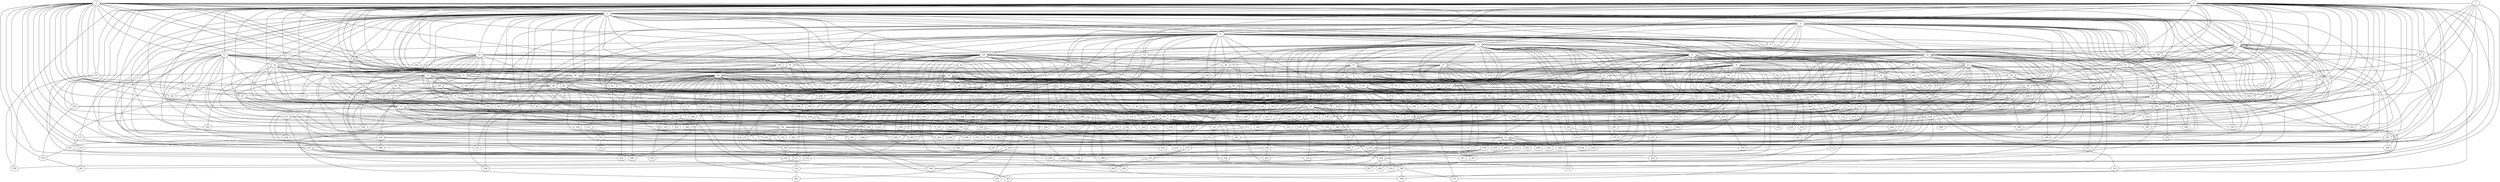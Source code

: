 strict graph "barabasi_albert_graph(400,3)" {
0;
1;
2;
3;
4;
5;
6;
7;
8;
9;
10;
11;
12;
13;
14;
15;
16;
17;
18;
19;
20;
21;
22;
23;
24;
25;
26;
27;
28;
29;
30;
31;
32;
33;
34;
35;
36;
37;
38;
39;
40;
41;
42;
43;
44;
45;
46;
47;
48;
49;
50;
51;
52;
53;
54;
55;
56;
57;
58;
59;
60;
61;
62;
63;
64;
65;
66;
67;
68;
69;
70;
71;
72;
73;
74;
75;
76;
77;
78;
79;
80;
81;
82;
83;
84;
85;
86;
87;
88;
89;
90;
91;
92;
93;
94;
95;
96;
97;
98;
99;
100;
101;
102;
103;
104;
105;
106;
107;
108;
109;
110;
111;
112;
113;
114;
115;
116;
117;
118;
119;
120;
121;
122;
123;
124;
125;
126;
127;
128;
129;
130;
131;
132;
133;
134;
135;
136;
137;
138;
139;
140;
141;
142;
143;
144;
145;
146;
147;
148;
149;
150;
151;
152;
153;
154;
155;
156;
157;
158;
159;
160;
161;
162;
163;
164;
165;
166;
167;
168;
169;
170;
171;
172;
173;
174;
175;
176;
177;
178;
179;
180;
181;
182;
183;
184;
185;
186;
187;
188;
189;
190;
191;
192;
193;
194;
195;
196;
197;
198;
199;
200;
201;
202;
203;
204;
205;
206;
207;
208;
209;
210;
211;
212;
213;
214;
215;
216;
217;
218;
219;
220;
221;
222;
223;
224;
225;
226;
227;
228;
229;
230;
231;
232;
233;
234;
235;
236;
237;
238;
239;
240;
241;
242;
243;
244;
245;
246;
247;
248;
249;
250;
251;
252;
253;
254;
255;
256;
257;
258;
259;
260;
261;
262;
263;
264;
265;
266;
267;
268;
269;
270;
271;
272;
273;
274;
275;
276;
277;
278;
279;
280;
281;
282;
283;
284;
285;
286;
287;
288;
289;
290;
291;
292;
293;
294;
295;
296;
297;
298;
299;
300;
301;
302;
303;
304;
305;
306;
307;
308;
309;
310;
311;
312;
313;
314;
315;
316;
317;
318;
319;
320;
321;
322;
323;
324;
325;
326;
327;
328;
329;
330;
331;
332;
333;
334;
335;
336;
337;
338;
339;
340;
341;
342;
343;
344;
345;
346;
347;
348;
349;
350;
351;
352;
353;
354;
355;
356;
357;
358;
359;
360;
361;
362;
363;
364;
365;
366;
367;
368;
369;
370;
371;
372;
373;
374;
375;
376;
377;
378;
379;
380;
381;
382;
383;
384;
385;
386;
387;
388;
389;
390;
391;
392;
393;
394;
395;
396;
397;
398;
399;
0 -- 256  [is_available=True, prob="0.842804016471"];
0 -- 385  [is_available=True, prob="1.0"];
0 -- 3  [is_available=True, prob="0.933487195202"];
0 -- 4  [is_available=True, prob="0.926247769234"];
0 -- 5  [is_available=True, prob="1.0"];
0 -- 6  [is_available=True, prob="0.0755420694743"];
0 -- 7  [is_available=True, prob="1.0"];
0 -- 9  [is_available=True, prob="0.0735685350723"];
0 -- 10  [is_available=True, prob="0.0654587250327"];
0 -- 11  [is_available=True, prob="0.704029442681"];
0 -- 12  [is_available=True, prob="1.0"];
0 -- 14  [is_available=True, prob="0.773892840362"];
0 -- 15  [is_available=True, prob="0.183597284969"];
0 -- 274  [is_available=True, prob="1.0"];
0 -- 277  [is_available=True, prob="0.737191883586"];
0 -- 151  [is_available=True, prob="0.801659305956"];
0 -- 132  [is_available=True, prob="0.239599659451"];
0 -- 157  [is_available=True, prob="1.0"];
0 -- 34  [is_available=True, prob="1.0"];
0 -- 163  [is_available=True, prob="1.0"];
0 -- 38  [is_available=True, prob="0.252502272531"];
0 -- 298  [is_available=True, prob="1.0"];
0 -- 171  [is_available=True, prob="0.782335955771"];
0 -- 172  [is_available=True, prob="0.320556246123"];
0 -- 48  [is_available=True, prob="1.0"];
0 -- 178  [is_available=True, prob="0.091385198661"];
0 -- 52  [is_available=True, prob="1.0"];
0 -- 182  [is_available=True, prob="1.0"];
0 -- 183  [is_available=True, prob="1.0"];
0 -- 184  [is_available=True, prob="0.549829576531"];
0 -- 61  [is_available=True, prob="0.957108200518"];
0 -- 62  [is_available=True, prob="0.164301114445"];
0 -- 67  [is_available=True, prob="0.964132691998"];
0 -- 325  [is_available=True, prob="0.0356628955766"];
0 -- 72  [is_available=True, prob="0.246485527901"];
0 -- 77  [is_available=True, prob="0.685200849302"];
0 -- 78  [is_available=True, prob="1.0"];
0 -- 205  [is_available=True, prob="0.284626335719"];
0 -- 84  [is_available=True, prob="0.151815201438"];
0 -- 213  [is_available=True, prob="0.768172759417"];
0 -- 267  [is_available=True, prob="1.0"];
0 -- 345  [is_available=True, prob="0.27600915033"];
0 -- 92  [is_available=True, prob="1.0"];
0 -- 93  [is_available=True, prob="1.0"];
0 -- 224  [is_available=True, prob="0.401906387571"];
0 -- 229  [is_available=True, prob="0.101334886612"];
0 -- 358  [is_available=True, prob="1.0"];
0 -- 115  [is_available=True, prob="1.0"];
0 -- 118  [is_available=True, prob="1.0"];
0 -- 120  [is_available=True, prob="0.729897208305"];
0 -- 249  [is_available=True, prob="0.277822237456"];
0 -- 125  [is_available=True, prob="0.949624875455"];
0 -- 254  [is_available=True, prob="0.581786344655"];
1 -- 34  [is_available=True, prob="0.907249784189"];
1 -- 3  [is_available=True, prob="0.174707086344"];
1 -- 310  [is_available=True, prob="1.0"];
1 -- 70  [is_available=True, prob="0.904769645038"];
1 -- 116  [is_available=True, prob="0.065109267137"];
1 -- 278  [is_available=True, prob="0.123112119397"];
1 -- 87  [is_available=True, prob="0.303262725647"];
1 -- 383  [is_available=True, prob="0.582302435324"];
2 -- 130  [is_available=True, prob="0.431864320119"];
2 -- 3  [is_available=True, prob="0.788586663232"];
2 -- 4  [is_available=True, prob="0.410288487833"];
2 -- 6  [is_available=True, prob="0.950176951187"];
2 -- 7  [is_available=True, prob="0.518726448252"];
2 -- 11  [is_available=True, prob="1.0"];
2 -- 396  [is_available=True, prob="0.73011046255"];
2 -- 15  [is_available=True, prob="0.620885761901"];
2 -- 18  [is_available=True, prob="0.940993609369"];
2 -- 20  [is_available=True, prob="0.414099969578"];
2 -- 30  [is_available=True, prob="1.0"];
2 -- 31  [is_available=True, prob="0.292551283748"];
2 -- 163  [is_available=True, prob="0.211764765395"];
2 -- 164  [is_available=True, prob="0.518202124042"];
2 -- 53  [is_available=True, prob="0.69487116751"];
2 -- 182  [is_available=True, prob="0.756257450136"];
2 -- 318  [is_available=True, prob="0.772716561282"];
2 -- 320  [is_available=True, prob="1.0"];
2 -- 66  [is_available=True, prob="0.491258921823"];
2 -- 67  [is_available=True, prob="0.73910910218"];
2 -- 196  [is_available=True, prob="1.0"];
2 -- 71  [is_available=True, prob="0.193757686527"];
2 -- 88  [is_available=True, prob="0.943472344747"];
2 -- 89  [is_available=True, prob="0.161956783791"];
2 -- 96  [is_available=True, prob="0.256151201763"];
2 -- 99  [is_available=True, prob="1.0"];
2 -- 234  [is_available=True, prob="0.783798975172"];
2 -- 112  [is_available=True, prob="0.62101539935"];
2 -- 117  [is_available=True, prob="0.90234923298"];
2 -- 247  [is_available=True, prob="0.468238836599"];
2 -- 248  [is_available=True, prob="1.0"];
2 -- 127  [is_available=True, prob="1.0"];
3 -- 4  [is_available=True, prob="0.0250189832501"];
3 -- 5  [is_available=True, prob="0.0317567490847"];
3 -- 7  [is_available=True, prob="1.0"];
3 -- 10  [is_available=True, prob="1.0"];
3 -- 13  [is_available=True, prob="0.40828914028"];
3 -- 173  [is_available=True, prob="0.461885021887"];
3 -- 16  [is_available=True, prob="0.0421493977989"];
3 -- 21  [is_available=True, prob="0.151570543129"];
3 -- 22  [is_available=True, prob="1.0"];
3 -- 25  [is_available=True, prob="0.590643743743"];
3 -- 29  [is_available=True, prob="0.263862160068"];
3 -- 325  [is_available=True, prob="0.850484659049"];
3 -- 161  [is_available=True, prob="0.534605679425"];
3 -- 35  [is_available=True, prob="0.563818640364"];
3 -- 292  [is_available=True, prob="0.99132959351"];
3 -- 40  [is_available=True, prob="0.558572146735"];
3 -- 42  [is_available=True, prob="0.625648080744"];
3 -- 45  [is_available=True, prob="1.0"];
3 -- 46  [is_available=True, prob="0.863272593603"];
3 -- 48  [is_available=True, prob="0.803524591012"];
3 -- 305  [is_available=True, prob="0.464485114513"];
3 -- 308  [is_available=True, prob="1.0"];
3 -- 309  [is_available=True, prob="0.874955856004"];
3 -- 312  [is_available=True, prob="1.0"];
3 -- 372  [is_available=True, prob="0.321653944586"];
3 -- 296  [is_available=True, prob="1.0"];
3 -- 69  [is_available=True, prob="0.560470342656"];
3 -- 75  [is_available=True, prob="0.841538034572"];
3 -- 207  [is_available=True, prob="0.313986270642"];
3 -- 79  [is_available=True, prob="0.0944058327885"];
3 -- 80  [is_available=True, prob="0.592236731527"];
3 -- 82  [is_available=True, prob="0.00116862877897"];
3 -- 339  [is_available=True, prob="0.851569706619"];
3 -- 301  [is_available=True, prob="0.500116606757"];
3 -- 91  [is_available=True, prob="0.892616750763"];
3 -- 348  [is_available=True, prob="0.458377895591"];
3 -- 221  [is_available=True, prob="0.988584883066"];
3 -- 351  [is_available=True, prob="0.292409431786"];
3 -- 144  [is_available=True, prob="1.0"];
3 -- 98  [is_available=True, prob="0.592710275374"];
3 -- 228  [is_available=True, prob="0.0280562821285"];
3 -- 357  [is_available=True, prob="0.170893786915"];
3 -- 360  [is_available=True, prob="1.0"];
3 -- 363  [is_available=True, prob="1.0"];
3 -- 208  [is_available=True, prob="0.895148862624"];
3 -- 110  [is_available=True, prob="0.656617680559"];
3 -- 367  [is_available=True, prob="0.735402897765"];
3 -- 336  [is_available=True, prob="0.16874570269"];
3 -- 113  [is_available=True, prob="0.247917324839"];
3 -- 244  [is_available=True, prob="0.63496451465"];
3 -- 118  [is_available=True, prob="1.0"];
3 -- 119  [is_available=True, prob="0.910684872992"];
3 -- 255  [is_available=True, prob="0.978144811275"];
3 -- 126  [is_available=True, prob="0.321195773045"];
3 -- 127  [is_available=True, prob="0.385608516289"];
4 -- 260  [is_available=True, prob="0.861636127703"];
4 -- 5  [is_available=True, prob="0.155869995018"];
4 -- 263  [is_available=True, prob="1.0"];
4 -- 8  [is_available=True, prob="0.835023025886"];
4 -- 12  [is_available=True, prob="0.271564174102"];
4 -- 337  [is_available=True, prob="0.199166967781"];
4 -- 17  [is_available=True, prob="0.699146627427"];
4 -- 155  [is_available=True, prob="0.222719133895"];
4 -- 160  [is_available=True, prob="0.775334384227"];
4 -- 35  [is_available=True, prob="1.0"];
4 -- 38  [is_available=True, prob="1.0"];
4 -- 41  [is_available=True, prob="1.0"];
4 -- 44  [is_available=True, prob="1.0"];
4 -- 45  [is_available=True, prob="0.369298230014"];
4 -- 27  [is_available=True, prob="0.945560695466"];
4 -- 184  [is_available=True, prob="0.773455261775"];
4 -- 197  [is_available=True, prob="0.302981906424"];
4 -- 202  [is_available=True, prob="0.508824572309"];
4 -- 56  [is_available=True, prob="0.831259682787"];
4 -- 346  [is_available=True, prob="0.946694441645"];
4 -- 97  [is_available=True, prob="1.0"];
4 -- 355  [is_available=True, prob="0.812133420711"];
4 -- 103  [is_available=True, prob="0.631380961117"];
4 -- 112  [is_available=True, prob="0.834518826334"];
4 -- 369  [is_available=True, prob="0.194954633448"];
4 -- 242  [is_available=True, prob="1.0"];
4 -- 247  [is_available=True, prob="0.214151941266"];
4 -- 377  [is_available=True, prob="0.561220466855"];
5 -- 256  [is_available=True, prob="0.507791525089"];
5 -- 6  [is_available=True, prob="0.102584621645"];
5 -- 8  [is_available=True, prob="1.0"];
5 -- 9  [is_available=True, prob="0.944328881011"];
5 -- 10  [is_available=True, prob="0.582073816653"];
5 -- 11  [is_available=True, prob="0.242639486821"];
5 -- 12  [is_available=True, prob="0.483395734954"];
5 -- 13  [is_available=True, prob="0.159858336448"];
5 -- 14  [is_available=True, prob="1.0"];
5 -- 15  [is_available=True, prob="0.150850274064"];
5 -- 18  [is_available=True, prob="0.0421280708451"];
5 -- 19  [is_available=True, prob="0.446270118963"];
5 -- 26  [is_available=True, prob="1.0"];
5 -- 28  [is_available=True, prob="1.0"];
5 -- 158  [is_available=True, prob="0.524087522054"];
5 -- 296  [is_available=True, prob="1.0"];
5 -- 42  [is_available=True, prob="0.0283178526288"];
5 -- 45  [is_available=True, prob="0.474108117688"];
5 -- 266  [is_available=True, prob="0.527898178616"];
5 -- 316  [is_available=True, prob="1.0"];
5 -- 61  [is_available=True, prob="0.657867428238"];
5 -- 193  [is_available=True, prob="0.38561320135"];
5 -- 326  [is_available=True, prob="0.74921460497"];
5 -- 73  [is_available=True, prob="0.0700149002089"];
5 -- 77  [is_available=True, prob="1.0"];
5 -- 83  [is_available=True, prob="0.435897913056"];
5 -- 142  [is_available=True, prob="1.0"];
5 -- 94  [is_available=True, prob="1.0"];
5 -- 96  [is_available=True, prob="0.282205438716"];
5 -- 97  [is_available=True, prob="0.538942432978"];
5 -- 189  [is_available=True, prob="0.534322591258"];
5 -- 373  [is_available=True, prob="0.922968343429"];
5 -- 251  [is_available=True, prob="0.558141386093"];
5 -- 170  [is_available=True, prob="0.588381874007"];
5 -- 126  [is_available=True, prob="0.10044975646"];
6 -- 8  [is_available=True, prob="0.489594481511"];
6 -- 130  [is_available=True, prob="1.0"];
6 -- 17  [is_available=True, prob="0.941647268792"];
6 -- 280  [is_available=True, prob="0.417981839455"];
6 -- 27  [is_available=True, prob="0.542410112679"];
6 -- 133  [is_available=True, prob="1.0"];
6 -- 32  [is_available=True, prob="1.0"];
6 -- 34  [is_available=True, prob="0.366552451106"];
6 -- 37  [is_available=True, prob="0.887243611476"];
6 -- 169  [is_available=True, prob="0.398504160077"];
6 -- 42  [is_available=True, prob="0.826888593413"];
6 -- 43  [is_available=True, prob="1.0"];
6 -- 242  [is_available=True, prob="1.0"];
6 -- 48  [is_available=True, prob="0.91178844422"];
6 -- 55  [is_available=True, prob="0.618987324007"];
6 -- 57  [is_available=True, prob="0.974754964697"];
6 -- 186  [is_available=True, prob="0.993305047524"];
6 -- 316  [is_available=True, prob="0.421067026713"];
6 -- 317  [is_available=True, prob="1.0"];
6 -- 191  [is_available=True, prob="1.0"];
6 -- 71  [is_available=True, prob="0.535821390342"];
6 -- 79  [is_available=True, prob="0.673520721211"];
6 -- 81  [is_available=True, prob="0.149168883545"];
6 -- 88  [is_available=True, prob="0.201545806573"];
6 -- 89  [is_available=True, prob="0.146330385182"];
6 -- 218  [is_available=True, prob="1.0"];
6 -- 349  [is_available=True, prob="0.995556186833"];
6 -- 352  [is_available=True, prob="0.75389865969"];
6 -- 227  [is_available=True, prob="0.959048212112"];
6 -- 356  [is_available=True, prob="0.669881025314"];
6 -- 370  [is_available=True, prob="1.0"];
6 -- 367  [is_available=True, prob="1.0"];
6 -- 240  [is_available=True, prob="0.964590636055"];
6 -- 114  [is_available=True, prob="0.226705733532"];
6 -- 115  [is_available=True, prob="0.8818718555"];
6 -- 246  [is_available=True, prob="0.996118844255"];
6 -- 170  [is_available=True, prob="1.0"];
7 -- 394  [is_available=True, prob="0.0981737487485"];
7 -- 14  [is_available=True, prob="0.682092608348"];
7 -- 271  [is_available=True, prob="0.963612791073"];
7 -- 18  [is_available=True, prob="0.0579345020877"];
7 -- 20  [is_available=True, prob="0.433083386142"];
7 -- 22  [is_available=True, prob="0.204788576512"];
7 -- 25  [is_available=True, prob="1.0"];
7 -- 27  [is_available=True, prob="0.249764861195"];
7 -- 31  [is_available=True, prob="1.0"];
7 -- 295  [is_available=True, prob="0.89261734914"];
7 -- 43  [is_available=True, prob="0.667977699013"];
7 -- 300  [is_available=True, prob="1.0"];
7 -- 306  [is_available=True, prob="1.0"];
7 -- 54  [is_available=True, prob="1.0"];
7 -- 76  [is_available=True, prob="0.105463997422"];
7 -- 205  [is_available=True, prob="0.850163674629"];
7 -- 78  [is_available=True, prob="0.21865650729"];
7 -- 80  [is_available=True, prob="0.560839600764"];
7 -- 107  [is_available=True, prob="1.0"];
7 -- 372  [is_available=True, prob="0.263360037361"];
8 -- 9  [is_available=True, prob="0.225690504882"];
8 -- 399  [is_available=True, prob="1.0"];
8 -- 144  [is_available=True, prob="0.220660074329"];
8 -- 148  [is_available=True, prob="1.0"];
8 -- 23  [is_available=True, prob="1.0"];
8 -- 283  [is_available=True, prob="0.248069935204"];
8 -- 292  [is_available=True, prob="1.0"];
8 -- 50  [is_available=True, prob="1.0"];
8 -- 309  [is_available=True, prob="0.31127358489"];
8 -- 57  [is_available=True, prob="1.0"];
8 -- 60  [is_available=True, prob="1.0"];
8 -- 62  [is_available=True, prob="0.897785551"];
8 -- 192  [is_available=True, prob="0.802711085536"];
8 -- 66  [is_available=True, prob="1.0"];
8 -- 69  [is_available=True, prob="0.483542175611"];
8 -- 81  [is_available=True, prob="0.66931320816"];
8 -- 85  [is_available=True, prob="0.122185020866"];
8 -- 86  [is_available=True, prob="0.154242818893"];
8 -- 219  [is_available=True, prob="1.0"];
8 -- 222  [is_available=True, prob="0.272345324043"];
8 -- 98  [is_available=True, prob="1.0"];
8 -- 103  [is_available=True, prob="1.0"];
8 -- 240  [is_available=True, prob="0.833766226381"];
8 -- 117  [is_available=True, prob="0.21018737583"];
8 -- 124  [is_available=True, prob="0.297098150367"];
9 -- 134  [is_available=True, prob="0.602000979254"];
9 -- 140  [is_available=True, prob="1.0"];
9 -- 270  [is_available=True, prob="0.770703039221"];
9 -- 272  [is_available=True, prob="0.0937675027969"];
9 -- 19  [is_available=True, prob="0.0792332898433"];
9 -- 283  [is_available=True, prob="0.243516606952"];
9 -- 156  [is_available=True, prob="0.284117075972"];
9 -- 29  [is_available=True, prob="0.962706875706"];
9 -- 30  [is_available=True, prob="0.436152881449"];
9 -- 36  [is_available=True, prob="0.310967548151"];
9 -- 298  [is_available=True, prob="0.452588829196"];
9 -- 136  [is_available=True, prob="0.296213806474"];
9 -- 70  [is_available=True, prob="1.0"];
9 -- 331  [is_available=True, prob="0.0467670605355"];
9 -- 333  [is_available=True, prob="0.277732610075"];
9 -- 206  [is_available=True, prob="0.356289240088"];
9 -- 210  [is_available=True, prob="0.435570245875"];
9 -- 89  [is_available=True, prob="0.22172534778"];
9 -- 91  [is_available=True, prob="0.683980419106"];
9 -- 106  [is_available=True, prob="0.696501144211"];
9 -- 243  [is_available=True, prob="0.856503218009"];
9 -- 120  [is_available=True, prob="0.469873055268"];
9 -- 126  [is_available=True, prob="1.0"];
10 -- 141  [is_available=True, prob="0.696054709085"];
10 -- 143  [is_available=True, prob="1.0"];
10 -- 16  [is_available=True, prob="0.966327452407"];
10 -- 17  [is_available=True, prob="0.341334511031"];
10 -- 152  [is_available=True, prob="0.740129163001"];
10 -- 28  [is_available=True, prob="0.757300842678"];
10 -- 133  [is_available=True, prob="0.452394646243"];
10 -- 33  [is_available=True, prob="0.265325314249"];
10 -- 35  [is_available=True, prob="0.977506376257"];
10 -- 178  [is_available=True, prob="0.764458487449"];
10 -- 51  [is_available=True, prob="0.180436840819"];
10 -- 181  [is_available=True, prob="0.409052880083"];
10 -- 321  [is_available=True, prob="0.596723905477"];
10 -- 322  [is_available=True, prob="0.308702416186"];
10 -- 69  [is_available=True, prob="1.0"];
10 -- 71  [is_available=True, prob="0.0243948236563"];
10 -- 338  [is_available=True, prob="1.0"];
10 -- 216  [is_available=True, prob="0.402459142711"];
10 -- 280  [is_available=True, prob="1.0"];
10 -- 102  [is_available=True, prob="0.757895440647"];
11 -- 32  [is_available=True, prob="1.0"];
11 -- 292  [is_available=True, prob="1.0"];
11 -- 102  [is_available=True, prob="0.147592268356"];
11 -- 200  [is_available=True, prob="0.904413929525"];
11 -- 139  [is_available=True, prob="0.455784303075"];
11 -- 76  [is_available=True, prob="0.611178460729"];
11 -- 328  [is_available=True, prob="1.0"];
11 -- 46  [is_available=True, prob="0.0801685084686"];
11 -- 16  [is_available=True, prob="1.0"];
11 -- 49  [is_available=True, prob="0.402839455428"];
11 -- 53  [is_available=True, prob="1.0"];
11 -- 23  [is_available=True, prob="1.0"];
11 -- 24  [is_available=True, prob="0.652898161073"];
11 -- 390  [is_available=True, prob="1.0"];
11 -- 90  [is_available=True, prob="0.407386850948"];
11 -- 216  [is_available=True, prob="0.746324778871"];
11 -- 222  [is_available=True, prob="1.0"];
11 -- 198  [is_available=True, prob="0.914509536851"];
12 -- 13  [is_available=True, prob="0.641640156344"];
12 -- 19  [is_available=True, prob="0.222004231924"];
12 -- 148  [is_available=True, prob="1.0"];
12 -- 21  [is_available=True, prob="1.0"];
12 -- 281  [is_available=True, prob="0.694803268668"];
12 -- 26  [is_available=True, prob="0.728226387076"];
12 -- 29  [is_available=True, prob="1.0"];
12 -- 31  [is_available=True, prob="0.114055620276"];
12 -- 174  [is_available=True, prob="0.511851816129"];
12 -- 183  [is_available=True, prob="0.700999870516"];
12 -- 187  [is_available=True, prob="0.463678978375"];
12 -- 199  [is_available=True, prob="0.844696334922"];
12 -- 73  [is_available=True, prob="0.0870067623922"];
12 -- 334  [is_available=True, prob="1.0"];
12 -- 269  [is_available=True, prob="0.132012255948"];
12 -- 209  [is_available=True, prob="1.0"];
12 -- 82  [is_available=True, prob="1.0"];
12 -- 344  [is_available=True, prob="1.0"];
12 -- 217  [is_available=True, prob="0.105705363583"];
12 -- 218  [is_available=True, prob="0.0588722929654"];
12 -- 95  [is_available=True, prob="1.0"];
12 -- 99  [is_available=True, prob="1.0"];
12 -- 228  [is_available=True, prob="0.516124792083"];
12 -- 104  [is_available=True, prob="0.303125129858"];
12 -- 235  [is_available=True, prob="0.662422743941"];
12 -- 117  [is_available=True, prob="0.951117161846"];
12 -- 379  [is_available=True, prob="1.0"];
13 -- 277  [is_available=True, prob="1.0"];
13 -- 23  [is_available=True, prob="0.767744570163"];
13 -- 152  [is_available=True, prob="1.0"];
13 -- 25  [is_available=True, prob="0.521596118597"];
13 -- 26  [is_available=True, prob="0.0791729217107"];
13 -- 157  [is_available=True, prob="1.0"];
13 -- 286  [is_available=True, prob="0.0222550775402"];
13 -- 295  [is_available=True, prob="1.0"];
13 -- 41  [is_available=True, prob="0.266658476285"];
13 -- 301  [is_available=True, prob="0.769186301971"];
13 -- 46  [is_available=True, prob="1.0"];
13 -- 54  [is_available=True, prob="1.0"];
13 -- 63  [is_available=True, prob="0.706279146342"];
13 -- 206  [is_available=True, prob="1.0"];
13 -- 342  [is_available=True, prob="1.0"];
13 -- 215  [is_available=True, prob="0.117831413779"];
13 -- 349  [is_available=True, prob="1.0"];
13 -- 352  [is_available=True, prob="0.537625008118"];
13 -- 106  [is_available=True, prob="1.0"];
13 -- 245  [is_available=True, prob="1.0"];
13 -- 125  [is_available=True, prob="1.0"];
14 -- 39  [is_available=True, prob="0.398254266682"];
14 -- 238  [is_available=True, prob="0.998768370442"];
14 -- 246  [is_available=True, prob="0.691786538117"];
14 -- 24  [is_available=True, prob="0.758763546631"];
15 -- 236  [is_available=True, prob="0.972626602234"];
15 -- 28  [is_available=True, prob="0.684746989057"];
16 -- 33  [is_available=True, prob="0.0613843242109"];
16 -- 291  [is_available=True, prob="0.503876786908"];
16 -- 335  [is_available=True, prob="0.636037175965"];
16 -- 304  [is_available=True, prob="0.31620596452"];
16 -- 209  [is_available=True, prob="0.975413286776"];
16 -- 275  [is_available=True, prob="0.599774090661"];
16 -- 21  [is_available=True, prob="0.567553054053"];
16 -- 310  [is_available=True, prob="0.642930400924"];
16 -- 55  [is_available=True, prob="1.0"];
16 -- 250  [is_available=True, prob="0.806706398044"];
17 -- 257  [is_available=True, prob="0.301614772301"];
17 -- 195  [is_available=True, prob="0.905724712814"];
17 -- 294  [is_available=True, prob="0.152336738231"];
17 -- 72  [is_available=True, prob="0.436733375255"];
17 -- 343  [is_available=True, prob="0.874534982958"];
17 -- 332  [is_available=True, prob="0.143318376448"];
17 -- 114  [is_available=True, prob="0.154808890394"];
17 -- 79  [is_available=True, prob="0.127100019116"];
17 -- 50  [is_available=True, prob="1.0"];
17 -- 85  [is_available=True, prob="1.0"];
17 -- 54  [is_available=True, prob="1.0"];
17 -- 279  [is_available=True, prob="0.540856558364"];
17 -- 123  [is_available=True, prob="0.744201695528"];
17 -- 348  [is_available=True, prob="0.554089334481"];
17 -- 138  [is_available=True, prob="0.221426932892"];
17 -- 351  [is_available=True, prob="1.0"];
18 -- 129  [is_available=True, prob="1.0"];
18 -- 259  [is_available=True, prob="0.521403944571"];
18 -- 260  [is_available=True, prob="0.0416237971806"];
18 -- 392  [is_available=True, prob="0.206764005637"];
18 -- 137  [is_available=True, prob="0.645188486952"];
18 -- 354  [is_available=True, prob="1.0"];
18 -- 20  [is_available=True, prob="1.0"];
18 -- 24  [is_available=True, prob="1.0"];
18 -- 388  [is_available=True, prob="0.363820696891"];
18 -- 37  [is_available=True, prob="1.0"];
18 -- 301  [is_available=True, prob="0.905393706204"];
18 -- 174  [is_available=True, prob="0.313878418566"];
18 -- 47  [is_available=True, prob="0.740651351913"];
18 -- 304  [is_available=True, prob="0.142639057705"];
18 -- 56  [is_available=True, prob="0.823729831766"];
18 -- 58  [is_available=True, prob="1.0"];
18 -- 188  [is_available=True, prob="0.723857742125"];
18 -- 64  [is_available=True, prob="0.174648429785"];
18 -- 68  [is_available=True, prob="1.0"];
18 -- 204  [is_available=True, prob="0.68715689967"];
18 -- 77  [is_available=True, prob="1.0"];
18 -- 293  [is_available=True, prob="1.0"];
18 -- 148  [is_available=True, prob="1.0"];
18 -- 276  [is_available=True, prob="0.707347569491"];
18 -- 107  [is_available=True, prob="0.458076469524"];
18 -- 249  [is_available=True, prob="1.0"];
19 -- 70  [is_available=True, prob="1.0"];
19 -- 39  [is_available=True, prob="0.709309439384"];
19 -- 232  [is_available=True, prob="0.653490109974"];
19 -- 135  [is_available=True, prob="1.0"];
19 -- 333  [is_available=True, prob="1.0"];
19 -- 305  [is_available=True, prob="0.870486769186"];
19 -- 53  [is_available=True, prob="1.0"];
19 -- 378  [is_available=True, prob="1.0"];
19 -- 124  [is_available=True, prob="1.0"];
20 -- 163  [is_available=True, prob="0.893184022932"];
20 -- 36  [is_available=True, prob="0.266311441023"];
20 -- 40  [is_available=True, prob="0.454677680993"];
20 -- 234  [is_available=True, prob="0.303675885594"];
20 -- 22  [is_available=True, prob="0.145923785538"];
20 -- 282  [is_available=True, prob="0.605726227076"];
21 -- 37  [is_available=True, prob="0.293357581125"];
21 -- 38  [is_available=True, prob="0.150485734527"];
21 -- 39  [is_available=True, prob="0.0711528328994"];
21 -- 74  [is_available=True, prob="0.940243918501"];
21 -- 231  [is_available=True, prob="1.0"];
21 -- 269  [is_available=True, prob="0.627296897395"];
21 -- 142  [is_available=True, prob="0.816839170054"];
21 -- 285  [is_available=True, prob="1.0"];
21 -- 113  [is_available=True, prob="0.189452774335"];
21 -- 202  [is_available=True, prob="0.143858680421"];
21 -- 166  [is_available=True, prob="1.0"];
22 -- 162  [is_available=True, prob="1.0"];
22 -- 212  [is_available=True, prob="0.170403245052"];
22 -- 101  [is_available=True, prob="1.0"];
22 -- 264  [is_available=True, prob="0.834491028332"];
22 -- 44  [is_available=True, prob="1.0"];
22 -- 333  [is_available=True, prob="0.119371358397"];
22 -- 207  [is_available=True, prob="0.399048569374"];
22 -- 304  [is_available=True, prob="0.952923720396"];
22 -- 81  [is_available=True, prob="1.0"];
22 -- 338  [is_available=True, prob="0.601616562389"];
22 -- 84  [is_available=True, prob="1.0"];
22 -- 149  [is_available=True, prob="1.0"];
22 -- 119  [is_available=True, prob="0.963995735759"];
22 -- 120  [is_available=True, prob="0.985764073078"];
23 -- 144  [is_available=True, prob="0.0452010039763"];
23 -- 360  [is_available=True, prob="0.397051569515"];
24 -- 366  [is_available=True, prob="1.0"];
24 -- 52  [is_available=True, prob="0.782123201181"];
24 -- 30  [is_available=True, prob="0.77016099047"];
25 -- 200  [is_available=True, prob="0.741674996563"];
25 -- 365  [is_available=True, prob="1.0"];
25 -- 287  [is_available=True, prob="0.251371868985"];
25 -- 56  [is_available=True, prob="1.0"];
25 -- 219  [is_available=True, prob="0.856982375874"];
25 -- 255  [is_available=True, prob="1.0"];
26 -- 160  [is_available=True, prob="1.0"];
26 -- 59  [is_available=True, prob="0.855129901018"];
27 -- 160  [is_available=True, prob="1.0"];
27 -- 33  [is_available=True, prob="0.639555943909"];
27 -- 259  [is_available=True, prob="0.629104142122"];
27 -- 357  [is_available=True, prob="0.959410475241"];
27 -- 40  [is_available=True, prob="0.782811623501"];
27 -- 41  [is_available=True, prob="0.969750190555"];
27 -- 371  [is_available=True, prob="1.0"];
27 -- 76  [is_available=True, prob="1.0"];
27 -- 379  [is_available=True, prob="0.959650397766"];
27 -- 285  [is_available=True, prob="1.0"];
27 -- 83  [is_available=True, prob="0.430919128159"];
27 -- 59  [is_available=True, prob="0.140218963279"];
27 -- 93  [is_available=True, prob="1.0"];
28 -- 215  [is_available=True, prob="0.734194319368"];
28 -- 314  [is_available=True, prob="1.0"];
28 -- 60  [is_available=True, prob="0.668546537036"];
28 -- 63  [is_available=True, prob="0.797865032803"];
29 -- 64  [is_available=True, prob="0.506899598468"];
29 -- 103  [is_available=True, prob="0.61324801972"];
29 -- 319  [is_available=True, prob="0.31434654004"];
30 -- 64  [is_available=True, prob="0.487380145718"];
30 -- 288  [is_available=True, prob="0.356514724082"];
30 -- 99  [is_available=True, prob="0.593966590047"];
30 -- 36  [is_available=True, prob="0.849722160641"];
30 -- 203  [is_available=True, prob="1.0"];
30 -- 44  [is_available=True, prob="0.620050915331"];
30 -- 66  [is_available=True, prob="1.0"];
30 -- 110  [is_available=True, prob="0.832903990565"];
30 -- 399  [is_available=True, prob="0.354722718942"];
30 -- 164  [is_available=True, prob="0.436408311521"];
30 -- 384  [is_available=True, prob="0.71735134377"];
30 -- 188  [is_available=True, prob="0.392020769424"];
30 -- 169  [is_available=True, prob="0.602300989251"];
30 -- 121  [is_available=True, prob="0.478590012943"];
30 -- 124  [is_available=True, prob="0.0348340093828"];
30 -- 61  [is_available=True, prob="0.793442015054"];
30 -- 395  [is_available=True, prob="1.0"];
30 -- 63  [is_available=True, prob="0.458680660182"];
31 -- 32  [is_available=True, prob="1.0"];
31 -- 289  [is_available=True, prob="0.202131619196"];
31 -- 323  [is_available=True, prob="0.569413164229"];
31 -- 114  [is_available=True, prob="0.0261096901612"];
32 -- 162  [is_available=True, prob="1.0"];
32 -- 298  [is_available=True, prob="0.163834645518"];
32 -- 258  [is_available=True, prob="0.610367311763"];
32 -- 111  [is_available=True, prob="0.262180625518"];
32 -- 284  [is_available=True, prob="1.0"];
33 -- 324  [is_available=True, prob="0.690795582328"];
33 -- 262  [is_available=True, prob="0.787668369899"];
33 -- 359  [is_available=True, prob="1.0"];
33 -- 136  [is_available=True, prob="0.0314890411525"];
33 -- 75  [is_available=True, prob="1.0"];
33 -- 191  [is_available=True, prob="0.0902859188311"];
33 -- 149  [is_available=True, prob="0.817273889668"];
33 -- 377  [is_available=True, prob="0.495445771161"];
33 -- 60  [is_available=True, prob="1.0"];
33 -- 62  [is_available=True, prob="0.444344165044"];
33 -- 181  [is_available=True, prob="0.878055253103"];
34 -- 227  [is_available=True, prob="0.42619360387"];
34 -- 243  [is_available=True, prob="0.154003277362"];
34 -- 147  [is_available=True, prob="0.190004873697"];
35 -- 104  [is_available=True, prob="1.0"];
35 -- 169  [is_available=True, prob="0.968425610983"];
35 -- 47  [is_available=True, prob="1.0"];
35 -- 215  [is_available=True, prob="1.0"];
35 -- 121  [is_available=True, prob="1.0"];
35 -- 314  [is_available=True, prob="0.918577107628"];
36 -- 347  [is_available=True, prob="0.974256688638"];
36 -- 229  [is_available=True, prob="0.456951583382"];
36 -- 134  [is_available=True, prob="0.94986948142"];
36 -- 387  [is_available=True, prob="0.0681984415872"];
36 -- 47  [is_available=True, prob="0.862767022551"];
36 -- 178  [is_available=True, prob="0.99125821156"];
36 -- 179  [is_available=True, prob="1.0"];
36 -- 265  [is_available=True, prob="1.0"];
36 -- 315  [is_available=True, prob="0.154129015928"];
37 -- 65  [is_available=True, prob="0.719871280696"];
37 -- 67  [is_available=True, prob="0.391046441146"];
37 -- 136  [is_available=True, prob="1.0"];
37 -- 365  [is_available=True, prob="0.645499153076"];
37 -- 131  [is_available=True, prob="0.233517956314"];
38 -- 65  [is_available=True, prob="0.0683640242759"];
38 -- 140  [is_available=True, prob="0.78053420388"];
38 -- 369  [is_available=True, prob="0.489925590994"];
38 -- 68  [is_available=True, prob="0.0471021870235"];
38 -- 59  [is_available=True, prob="1.0"];
39 -- 104  [is_available=True, prob="0.48526316639"];
39 -- 138  [is_available=True, prob="1.0"];
39 -- 43  [is_available=True, prob="0.668644440769"];
39 -- 176  [is_available=True, prob="0.287180261181"];
39 -- 153  [is_available=True, prob="0.24605006041"];
39 -- 282  [is_available=True, prob="0.0134476763057"];
39 -- 378  [is_available=True, prob="0.13261034804"];
40 -- 137  [is_available=True, prob="0.266060454245"];
40 -- 266  [is_available=True, prob="0.266201214452"];
40 -- 237  [is_available=True, prob="1.0"];
40 -- 150  [is_available=True, prob="0.243052109294"];
40 -- 167  [is_available=True, prob="0.99627447647"];
40 -- 302  [is_available=True, prob="0.839662147993"];
40 -- 49  [is_available=True, prob="1.0"];
40 -- 50  [is_available=True, prob="1.0"];
40 -- 181  [is_available=True, prob="1.0"];
40 -- 188  [is_available=True, prob="1.0"];
40 -- 193  [is_available=True, prob="1.0"];
40 -- 197  [is_available=True, prob="1.0"];
40 -- 327  [is_available=True, prob="0.378014283557"];
40 -- 73  [is_available=True, prob="0.380767730069"];
40 -- 78  [is_available=True, prob="1.0"];
40 -- 84  [is_available=True, prob="0.165823052078"];
40 -- 213  [is_available=True, prob="0.588107967859"];
40 -- 216  [is_available=True, prob="0.0148341585914"];
40 -- 90  [is_available=True, prob="1.0"];
40 -- 94  [is_available=True, prob="0.483131894587"];
40 -- 95  [is_available=True, prob="0.77497160115"];
40 -- 230  [is_available=True, prob="0.3364157777"];
40 -- 380  [is_available=True, prob="1.0"];
40 -- 108  [is_available=True, prob="0.638404307877"];
40 -- 109  [is_available=True, prob="1.0"];
40 -- 239  [is_available=True, prob="1.0"];
40 -- 340  [is_available=True, prob="1.0"];
40 -- 122  [is_available=True, prob="0.451769013"];
40 -- 251  [is_available=True, prob="0.89484822848"];
40 -- 252  [is_available=True, prob="0.0926867811821"];
40 -- 125  [is_available=True, prob="1.0"];
41 -- 82  [is_available=True, prob="0.57010966358"];
41 -- 51  [is_available=True, prob="0.050736743054"];
41 -- 356  [is_available=True, prob="0.458030039913"];
42 -- 106  [is_available=True, prob="0.92952094483"];
42 -- 107  [is_available=True, prob="0.5213224887"];
42 -- 370  [is_available=True, prob="1.0"];
42 -- 51  [is_available=True, prob="0.375169629063"];
42 -- 312  [is_available=True, prob="0.622413131284"];
42 -- 371  [is_available=True, prob="0.338070855492"];
43 -- 96  [is_available=True, prob="0.526835490855"];
43 -- 194  [is_available=True, prob="0.948487179"];
43 -- 100  [is_available=True, prob="1.0"];
43 -- 101  [is_available=True, prob="0.447391189496"];
43 -- 168  [is_available=True, prob="0.883055062589"];
43 -- 146  [is_available=True, prob="0.969899075013"];
43 -- 52  [is_available=True, prob="1.0"];
43 -- 55  [is_available=True, prob="1.0"];
43 -- 189  [is_available=True, prob="0.336204221631"];
44 -- 129  [is_available=True, prob="0.96835951735"];
44 -- 264  [is_available=True, prob="0.261644796523"];
44 -- 209  [is_available=True, prob="0.924892097762"];
44 -- 86  [is_available=True, prob="0.349081556125"];
44 -- 57  [is_available=True, prob="0.520180695279"];
45 -- 398  [is_available=True, prob="0.656018217583"];
46 -- 336  [is_available=True, prob="0.720958946721"];
46 -- 111  [is_available=True, prob="1.0"];
46 -- 112  [is_available=True, prob="0.668257451509"];
46 -- 49  [is_available=True, prob="1.0"];
46 -- 87  [is_available=True, prob="1.0"];
46 -- 254  [is_available=True, prob="1.0"];
47 -- 68  [is_available=True, prob="0.5338336696"];
47 -- 135  [is_available=True, prob="0.636792652827"];
47 -- 324  [is_available=True, prob="1.0"];
47 -- 270  [is_available=True, prob="0.363237507226"];
47 -- 122  [is_available=True, prob="1.0"];
47 -- 58  [is_available=True, prob="0.852496521518"];
47 -- 350  [is_available=True, prob="0.296887309599"];
48 -- 385  [is_available=True, prob="0.232249246702"];
49 -- 293  [is_available=True, prob="0.479422603923"];
49 -- 105  [is_available=True, prob="0.221007868525"];
49 -- 369  [is_available=True, prob="0.853096871975"];
49 -- 220  [is_available=True, prob="0.481600286088"];
49 -- 317  [is_available=True, prob="0.922509601522"];
50 -- 198  [is_available=True, prob="0.954642509398"];
50 -- 263  [is_available=True, prob="1.0"];
50 -- 141  [is_available=True, prob="0.794524267698"];
51 -- 128  [is_available=True, prob="0.368442086166"];
51 -- 129  [is_available=True, prob="1.0"];
51 -- 130  [is_available=True, prob="0.743018786342"];
51 -- 171  [is_available=True, prob="0.0520555072714"];
51 -- 75  [is_available=True, prob="0.564648188162"];
51 -- 237  [is_available=True, prob="0.225108522547"];
51 -- 349  [is_available=True, prob="0.808665894707"];
51 -- 375  [is_available=True, prob="0.775016525697"];
51 -- 291  [is_available=True, prob="0.300368441318"];
51 -- 276  [is_available=True, prob="0.776764917817"];
51 -- 87  [is_available=True, prob="0.283996781939"];
52 -- 128  [is_available=True, prob="0.671492935678"];
52 -- 171  [is_available=True, prob="0.832135110646"];
52 -- 196  [is_available=True, prob="0.279130655774"];
52 -- 261  [is_available=True, prob="1.0"];
52 -- 376  [is_available=True, prob="0.0779719889745"];
52 -- 65  [is_available=True, prob="1.0"];
52 -- 238  [is_available=True, prob="0.410250238485"];
52 -- 273  [is_available=True, prob="1.0"];
52 -- 256  [is_available=True, prob="0.137699775606"];
52 -- 313  [is_available=True, prob="0.423852906161"];
52 -- 121  [is_available=True, prob="0.383301499754"];
52 -- 251  [is_available=True, prob="0.804209015921"];
53 -- 88  [is_available=True, prob="1.0"];
53 -- 327  [is_available=True, prob="0.64001168257"];
54 -- 353  [is_available=True, prob="0.328964994488"];
54 -- 168  [is_available=True, prob="1.0"];
54 -- 199  [is_available=True, prob="0.9785372083"];
54 -- 111  [is_available=True, prob="1.0"];
54 -- 83  [is_available=True, prob="0.262682268096"];
54 -- 344  [is_available=True, prob="0.0522465314128"];
54 -- 239  [is_available=True, prob="0.548603382829"];
55 -- 329  [is_available=True, prob="1.0"];
55 -- 58  [is_available=True, prob="1.0"];
56 -- 97  [is_available=True, prob="0.123319671821"];
56 -- 246  [is_available=True, prob="0.646486562143"];
56 -- 86  [is_available=True, prob="0.84253099121"];
56 -- 220  [is_available=True, prob="1.0"];
57 -- 132  [is_available=True, prob="1.0"];
57 -- 311  [is_available=True, prob="1.0"];
57 -- 250  [is_available=True, prob="0.525130747621"];
58 -- 102  [is_available=True, prob="0.135927342411"];
59 -- 289  [is_available=True, prob="0.527178560533"];
59 -- 260  [is_available=True, prob="0.734180504931"];
59 -- 327  [is_available=True, prob="1.0"];
59 -- 72  [is_available=True, prob="0.0474083504611"];
59 -- 236  [is_available=True, prob="1.0"];
59 -- 174  [is_available=True, prob="0.679837254085"];
59 -- 180  [is_available=True, prob="0.305611934684"];
59 -- 250  [is_available=True, prob="0.455185590579"];
60 -- 388  [is_available=True, prob="0.883804358642"];
60 -- 376  [is_available=True, prob="1.0"];
60 -- 109  [is_available=True, prob="0.0998693322648"];
60 -- 110  [is_available=True, prob="0.617266051904"];
60 -- 168  [is_available=True, prob="0.603026701471"];
60 -- 277  [is_available=True, prob="0.608048889311"];
60 -- 184  [is_available=True, prob="0.271739748363"];
60 -- 219  [is_available=True, prob="0.575530581437"];
61 -- 264  [is_available=True, prob="0.686366114756"];
61 -- 390  [is_available=True, prob="0.985651218807"];
62 -- 167  [is_available=True, prob="0.0499887489399"];
62 -- 207  [is_available=True, prob="0.101024056331"];
62 -- 240  [is_available=True, prob="1.0"];
62 -- 159  [is_available=True, prob="1.0"];
63 -- 74  [is_available=True, prob="1.0"];
64 -- 356  [is_available=True, prob="0.887010012395"];
64 -- 151  [is_available=True, prob="0.191738412456"];
64 -- 282  [is_available=True, prob="1.0"];
64 -- 190  [is_available=True, prob="0.767694083692"];
65 -- 176  [is_available=True, prob="0.650885251141"];
65 -- 90  [is_available=True, prob="1.0"];
66 -- 391  [is_available=True, prob="1.0"];
67 -- 288  [is_available=True, prob="0.648241678075"];
67 -- 74  [is_available=True, prob="0.994772677953"];
67 -- 98  [is_available=True, prob="0.560138055925"];
68 -- 231  [is_available=True, prob="1.0"];
68 -- 393  [is_available=True, prob="0.299465209309"];
68 -- 170  [is_available=True, prob="0.241910166936"];
68 -- 204  [is_available=True, prob="0.280598905063"];
68 -- 248  [is_available=True, prob="0.592970089981"];
68 -- 189  [is_available=True, prob="0.57198171925"];
68 -- 394  [is_available=True, prob="0.9416286418"];
69 -- 192  [is_available=True, prob="0.521203179408"];
69 -- 257  [is_available=True, prob="0.21648686066"];
69 -- 326  [is_available=True, prob="0.847379095084"];
69 -- 294  [is_available=True, prob="0.130986661088"];
69 -- 331  [is_available=True, prob="0.673963322472"];
69 -- 332  [is_available=True, prob="0.685936646354"];
69 -- 80  [is_available=True, prob="0.806359493509"];
69 -- 320  [is_available=True, prob="0.83124328812"];
69 -- 342  [is_available=True, prob="0.0265069063917"];
69 -- 374  [is_available=True, prob="1.0"];
69 -- 155  [is_available=True, prob="0.124298915952"];
69 -- 138  [is_available=True, prob="0.756096441522"];
69 -- 350  [is_available=True, prob="1.0"];
70 -- 190  [is_available=True, prob="0.255737948484"];
71 -- 391  [is_available=True, prob="0.679211274646"];
71 -- 322  [is_available=True, prob="0.748761860503"];
71 -- 386  [is_available=True, prob="1.0"];
71 -- 109  [is_available=True, prob="0.416023576021"];
71 -- 149  [is_available=True, prob="0.359456561129"];
72 -- 198  [is_available=True, prob="0.776337681515"];
72 -- 145  [is_available=True, prob="0.836143136937"];
74 -- 225  [is_available=True, prob="0.816897246913"];
74 -- 137  [is_available=True, prob="0.0623935165983"];
74 -- 303  [is_available=True, prob="0.753273237486"];
74 -- 241  [is_available=True, prob="0.865257044629"];
74 -- 147  [is_available=True, prob="0.890325748568"];
74 -- 201  [is_available=True, prob="0.0668332269611"];
74 -- 154  [is_available=True, prob="0.412840540647"];
75 -- 134  [is_available=True, prob="0.810994386323"];
75 -- 257  [is_available=True, prob="1.0"];
75 -- 362  [is_available=True, prob="0.314206037738"];
75 -- 157  [is_available=True, prob="0.202646462855"];
76 -- 131  [is_available=True, prob="0.134799037594"];
76 -- 335  [is_available=True, prob="0.042223595994"];
76 -- 307  [is_available=True, prob="1.0"];
76 -- 85  [is_available=True, prob="0.823908909955"];
76 -- 93  [is_available=True, prob="0.215569628409"];
76 -- 95  [is_available=True, prob="1.0"];
77 -- 230  [is_available=True, prob="1.0"];
77 -- 270  [is_available=True, prob="0.171897200444"];
77 -- 243  [is_available=True, prob="0.365225005319"];
77 -- 116  [is_available=True, prob="0.823146896324"];
77 -- 91  [is_available=True, prob="0.97586334282"];
77 -- 159  [is_available=True, prob="0.648726349302"];
78 -- 113  [is_available=True, prob="0.513990337794"];
79 -- 161  [is_available=True, prob="0.746664189087"];
79 -- 354  [is_available=True, prob="1.0"];
79 -- 206  [is_available=True, prob="1.0"];
79 -- 373  [is_available=True, prob="1.0"];
79 -- 153  [is_available=True, prob="1.0"];
79 -- 123  [is_available=True, prob="0.986761427493"];
79 -- 92  [is_available=True, prob="0.618412454272"];
80 -- 165  [is_available=True, prob="0.881683682454"];
82 -- 262  [is_available=True, prob="0.283934583869"];
82 -- 172  [is_available=True, prob="0.729696322913"];
82 -- 379  [is_available=True, prob="0.462511409407"];
83 -- 354  [is_available=True, prob="0.245894794226"];
83 -- 196  [is_available=True, prob="0.429902517233"];
83 -- 105  [is_available=True, prob="0.183690325325"];
83 -- 330  [is_available=True, prob="0.669393146735"];
83 -- 364  [is_available=True, prob="1.0"];
83 -- 366  [is_available=True, prob="1.0"];
83 -- 176  [is_available=True, prob="0.723982287075"];
83 -- 211  [is_available=True, prob="1.0"];
83 -- 213  [is_available=True, prob="0.172048349465"];
84 -- 172  [is_available=True, prob="0.715225507468"];
84 -- 145  [is_available=True, prob="0.833713945889"];
84 -- 146  [is_available=True, prob="0.908522271082"];
84 -- 186  [is_available=True, prob="0.579000622359"];
85 -- 391  [is_available=True, prob="0.120977905795"];
86 -- 165  [is_available=True, prob="0.616926667435"];
86 -- 265  [is_available=True, prob="0.105324687323"];
86 -- 238  [is_available=True, prob="0.216438452561"];
86 -- 116  [is_available=True, prob="1.0"];
86 -- 154  [is_available=True, prob="0.18770892132"];
86 -- 156  [is_available=True, prob="0.501938400886"];
87 -- 244  [is_available=True, prob="0.737392811807"];
89 -- 224  [is_available=True, prob="0.692697596554"];
89 -- 385  [is_available=True, prob="0.299201956199"];
89 -- 131  [is_available=True, prob="0.366611050242"];
89 -- 228  [is_available=True, prob="1.0"];
89 -- 343  [is_available=True, prob="0.794526983796"];
89 -- 108  [is_available=True, prob="0.0192504533425"];
89 -- 195  [is_available=True, prob="0.397953580932"];
89 -- 158  [is_available=True, prob="0.0319020663984"];
89 -- 214  [is_available=True, prob="1.0"];
89 -- 313  [is_available=True, prob="1.0"];
89 -- 281  [is_available=True, prob="0.846621726171"];
89 -- 94  [is_available=True, prob="0.589808934211"];
90 -- 194  [is_available=True, prob="0.0635187999436"];
90 -- 389  [is_available=True, prob="0.822764131262"];
90 -- 141  [is_available=True, prob="1.0"];
90 -- 205  [is_available=True, prob="0.106738862793"];
90 -- 392  [is_available=True, prob="0.929111936985"];
90 -- 147  [is_available=True, prob="0.0288606649722"];
90 -- 119  [is_available=True, prob="1.0"];
90 -- 92  [is_available=True, prob="0.246599483194"];
90 -- 127  [is_available=True, prob="0.381140108193"];
92 -- 363  [is_available=True, prob="0.0670981128711"];
92 -- 263  [is_available=True, prob="0.818193620612"];
92 -- 268  [is_available=True, prob="0.96658563057"];
92 -- 203  [is_available=True, prob="0.403794520169"];
92 -- 108  [is_available=True, prob="0.11973443591"];
92 -- 306  [is_available=True, prob="0.47272749007"];
92 -- 253  [is_available=True, prob="1.0"];
92 -- 154  [is_available=True, prob="1.0"];
92 -- 284  [is_available=True, prob="1.0"];
92 -- 186  [is_available=True, prob="1.0"];
94 -- 100  [is_available=True, prob="0.991927320197"];
94 -- 233  [is_available=True, prob="0.704369186657"];
94 -- 368  [is_available=True, prob="1.0"];
94 -- 122  [is_available=True, prob="0.861995258902"];
96 -- 123  [is_available=True, prob="0.143805317746"];
96 -- 101  [is_available=True, prob="0.958652899584"];
97 -- 305  [is_available=True, prob="0.164326954717"];
97 -- 241  [is_available=True, prob="0.376592909995"];
97 -- 338  [is_available=True, prob="0.0691174413483"];
97 -- 281  [is_available=True, prob="0.22313627919"];
97 -- 187  [is_available=True, prob="1.0"];
97 -- 165  [is_available=True, prob="0.968460315397"];
98 -- 271  [is_available=True, prob="0.710686093015"];
99 -- 100  [is_available=True, prob="0.0441381893938"];
101 -- 225  [is_available=True, prob="0.425973380377"];
101 -- 235  [is_available=True, prob="1.0"];
101 -- 210  [is_available=True, prob="0.305237821496"];
101 -- 151  [is_available=True, prob="1.0"];
101 -- 283  [is_available=True, prob="0.0866375331352"];
101 -- 153  [is_available=True, prob="0.246292511204"];
101 -- 255  [is_available=True, prob="0.851132384435"];
101 -- 185  [is_available=True, prob="1.0"];
101 -- 159  [is_available=True, prob="1.0"];
103 -- 166  [is_available=True, prob="0.397838201572"];
103 -- 297  [is_available=True, prob="0.512850242918"];
103 -- 268  [is_available=True, prob="0.277839501504"];
103 -- 275  [is_available=True, prob="1.0"];
103 -- 347  [is_available=True, prob="0.395112417613"];
104 -- 105  [is_available=True, prob="0.0520291403308"];
104 -- 173  [is_available=True, prob="0.328790149685"];
104 -- 204  [is_available=True, prob="0.0656554593997"];
104 -- 182  [is_available=True, prob="0.991368342797"];
105 -- 290  [is_available=True, prob="0.78286755605"];
105 -- 115  [is_available=True, prob="1.0"];
105 -- 177  [is_available=True, prob="0.710741680066"];
105 -- 274  [is_available=True, prob="1.0"];
105 -- 374  [is_available=True, prob="0.04258006284"];
105 -- 296  [is_available=True, prob="0.721300114735"];
106 -- 146  [is_available=True, prob="0.795473128591"];
107 -- 156  [is_available=True, prob="0.971023889424"];
108 -- 234  [is_available=True, prob="0.841766283709"];
108 -- 381  [is_available=True, prob="0.00764787195485"];
108 -- 223  [is_available=True, prob="0.823341244212"];
111 -- 140  [is_available=True, prob="1.0"];
111 -- 118  [is_available=True, prob="0.745016646518"];
111 -- 293  [is_available=True, prob="0.469165895315"];
111 -- 197  [is_available=True, prob="0.015932886393"];
112 -- 343  [is_available=True, prob="0.82936918284"];
115 -- 128  [is_available=True, prob="0.427032022111"];
115 -- 325  [is_available=True, prob="0.954239434867"];
115 -- 179  [is_available=True, prob="0.221161183758"];
116 -- 162  [is_available=True, prob="0.564981415255"];
116 -- 132  [is_available=True, prob="0.580198578724"];
116 -- 310  [is_available=True, prob="0.811494640893"];
116 -- 179  [is_available=True, prob="0.851101652211"];
116 -- 212  [is_available=True, prob="1.0"];
117 -- 210  [is_available=True, prob="0.224878756849"];
117 -- 185  [is_available=True, prob="0.739577658158"];
117 -- 378  [is_available=True, prob="0.142952692654"];
118 -- 233  [is_available=True, prob="1.0"];
118 -- 143  [is_available=True, prob="0.0598629476704"];
119 -- 200  [is_available=True, prob="1.0"];
121 -- 337  [is_available=True, prob="0.575568363777"];
121 -- 335  [is_available=True, prob="0.851423630879"];
121 -- 145  [is_available=True, prob="0.294962421417"];
121 -- 195  [is_available=True, prob="1.0"];
121 -- 279  [is_available=True, prob="0.848649882893"];
121 -- 285  [is_available=True, prob="1.0"];
121 -- 319  [is_available=True, prob="0.162168179211"];
122 -- 135  [is_available=True, prob="0.953250826911"];
124 -- 323  [is_available=True, prob="1.0"];
124 -- 398  [is_available=True, prob="0.432097191291"];
124 -- 158  [is_available=True, prob="1.0"];
126 -- 261  [is_available=True, prob="1.0"];
126 -- 175  [is_available=True, prob="0.255978559699"];
126 -- 211  [is_available=True, prob="0.497405503029"];
126 -- 152  [is_available=True, prob="0.632568947261"];
126 -- 133  [is_available=True, prob="1.0"];
127 -- 139  [is_available=True, prob="1.0"];
127 -- 247  [is_available=True, prob="0.628852282983"];
127 -- 314  [is_available=True, prob="0.558553821177"];
128 -- 288  [is_available=True, prob="0.415217251416"];
129 -- 177  [is_available=True, prob="0.651991212125"];
129 -- 143  [is_available=True, prob="0.859900589273"];
130 -- 199  [is_available=True, prob="0.563986236044"];
130 -- 300  [is_available=True, prob="0.177282118035"];
130 -- 322  [is_available=True, prob="0.076863612076"];
130 -- 142  [is_available=True, prob="0.0973043032925"];
130 -- 315  [is_available=True, prob="0.287662957188"];
131 -- 351  [is_available=True, prob="1.0"];
133 -- 241  [is_available=True, prob="0.891969789866"];
134 -- 139  [is_available=True, prob="0.224699246973"];
134 -- 167  [is_available=True, prob="0.0872982235714"];
134 -- 201  [is_available=True, prob="0.617635443994"];
135 -- 175  [is_available=True, prob="0.804560068865"];
135 -- 150  [is_available=True, prob="0.632124677852"];
135 -- 183  [is_available=True, prob="1.0"];
136 -- 233  [is_available=True, prob="0.875181473441"];
136 -- 203  [is_available=True, prob="0.145701868264"];
137 -- 161  [is_available=True, prob="0.281441948263"];
137 -- 393  [is_available=True, prob="0.198571919824"];
137 -- 364  [is_available=True, prob="0.895112401971"];
137 -- 245  [is_available=True, prob="0.489431669726"];
137 -- 155  [is_available=True, prob="1.0"];
138 -- 235  [is_available=True, prob="0.172610833427"];
139 -- 297  [is_available=True, prob="0.508002914871"];
139 -- 239  [is_available=True, prob="0.873902012325"];
139 -- 177  [is_available=True, prob="0.754537176507"];
139 -- 340  [is_available=True, prob="0.842816144634"];
140 -- 384  [is_available=True, prob="1.0"];
140 -- 259  [is_available=True, prob="0.497866161681"];
140 -- 311  [is_available=True, prob="0.193739975366"];
140 -- 208  [is_available=True, prob="0.656303824816"];
140 -- 201  [is_available=True, prob="0.880093514102"];
140 -- 187  [is_available=True, prob="0.454843082091"];
141 -- 371  [is_available=True, prob="0.453455914042"];
141 -- 185  [is_available=True, prob="0.14896711009"];
142 -- 226  [is_available=True, prob="0.404852589628"];
142 -- 236  [is_available=True, prob="1.0"];
142 -- 279  [is_available=True, prob="0.992390286993"];
142 -- 253  [is_available=True, prob="0.503616906279"];
145 -- 360  [is_available=True, prob="0.468199470332"];
145 -- 341  [is_available=True, prob="1.0"];
145 -- 220  [is_available=True, prob="1.0"];
145 -- 254  [is_available=True, prob="0.797518417092"];
146 -- 390  [is_available=True, prob="1.0"];
146 -- 208  [is_available=True, prob="0.331103699548"];
146 -- 221  [is_available=True, prob="0.189582763022"];
148 -- 192  [is_available=True, prob="1.0"];
148 -- 166  [is_available=True, prob="0.0911612849916"];
149 -- 164  [is_available=True, prob="1.0"];
149 -- 150  [is_available=True, prob="0.0334512158775"];
149 -- 315  [is_available=True, prob="1.0"];
149 -- 317  [is_available=True, prob="0.979424513152"];
149 -- 287  [is_available=True, prob="1.0"];
150 -- 227  [is_available=True, prob="0.93863466996"];
155 -- 202  [is_available=True, prob="0.109133354508"];
155 -- 278  [is_available=True, prob="0.869507884044"];
156 -- 311  [is_available=True, prob="1.0"];
157 -- 232  [is_available=True, prob="0.433486646263"];
158 -- 214  [is_available=True, prob="1.0"];
158 -- 397  [is_available=True, prob="0.955062208156"];
159 -- 194  [is_available=True, prob="1.0"];
159 -- 242  [is_available=True, prob="0.0278787140021"];
159 -- 308  [is_available=True, prob="1.0"];
159 -- 191  [is_available=True, prob="0.922053338803"];
160 -- 368  [is_available=True, prob="1.0"];
163 -- 321  [is_available=True, prob="0.408399686581"];
163 -- 358  [is_available=True, prob="0.387673504112"];
164 -- 364  [is_available=True, prob="1.0"];
164 -- 190  [is_available=True, prob="1.0"];
165 -- 307  [is_available=True, prob="0.598492677595"];
165 -- 269  [is_available=True, prob="1.0"];
166 -- 299  [is_available=True, prob="0.726626058641"];
166 -- 173  [is_available=True, prob="1.0"];
166 -- 175  [is_available=True, prob="0.1022049888"];
168 -- 193  [is_available=True, prob="1.0"];
168 -- 221  [is_available=True, prob="0.188704741588"];
169 -- 180  [is_available=True, prob="0.793744756636"];
170 -- 363  [is_available=True, prob="0.412376699252"];
170 -- 245  [is_available=True, prob="0.0826349149513"];
171 -- 273  [is_available=True, prob="0.330973321535"];
172 -- 384  [is_available=True, prob="0.922797326868"];
172 -- 392  [is_available=True, prob="0.234440913287"];
172 -- 180  [is_available=True, prob="0.636817769232"];
174 -- 225  [is_available=True, prob="0.906933348723"];
174 -- 291  [is_available=True, prob="0.25499889586"];
174 -- 294  [is_available=True, prob="0.961307906002"];
176 -- 273  [is_available=True, prob="0.232533695379"];
176 -- 361  [is_available=True, prob="0.394768727013"];
177 -- 334  [is_available=True, prob="0.0625529201906"];
177 -- 326  [is_available=True, prob="1.0"];
178 -- 395  [is_available=True, prob="0.07756847531"];
178 -- 299  [is_available=True, prob="0.641865226316"];
178 -- 286  [is_available=True, prob="0.233550942347"];
179 -- 387  [is_available=True, prob="0.588950298988"];
180 -- 218  [is_available=True, prob="0.983574278843"];
180 -- 217  [is_available=True, prob="0.870761993924"];
181 -- 329  [is_available=True, prob="0.707257191635"];
182 -- 318  [is_available=True, prob="1.0"];
182 -- 230  [is_available=True, prob="0.962970953619"];
184 -- 355  [is_available=True, prob="0.633899634985"];
184 -- 359  [is_available=True, prob="1.0"];
184 -- 217  [is_available=True, prob="1.0"];
186 -- 386  [is_available=True, prob="0.890254724379"];
186 -- 262  [is_available=True, prob="0.279548184949"];
187 -- 232  [is_available=True, prob="0.291682072267"];
189 -- 226  [is_available=True, prob="0.0964392460658"];
189 -- 211  [is_available=True, prob="1.0"];
190 -- 389  [is_available=True, prob="0.452752931222"];
192 -- 399  [is_available=True, prob="0.542676042931"];
193 -- 297  [is_available=True, prob="0.297660371852"];
193 -- 231  [is_available=True, prob="0.716441840966"];
194 -- 274  [is_available=True, prob="0.192289542719"];
195 -- 344  [is_available=True, prob="0.221093997198"];
195 -- 214  [is_available=True, prob="0.0123657235716"];
196 -- 268  [is_available=True, prob="0.80506224173"];
196 -- 336  [is_available=True, prob="1.0"];
196 -- 212  [is_available=True, prob="0.462064497445"];
196 -- 223  [is_available=True, prob="1.0"];
200 -- 316  [is_available=True, prob="0.899483786019"];
200 -- 229  [is_available=True, prob="0.992083227503"];
201 -- 223  [is_available=True, prob="0.155084001596"];
202 -- 224  [is_available=True, prob="1.0"];
202 -- 312  [is_available=True, prob="0.70942915282"];
204 -- 284  [is_available=True, prob="0.148849126007"];
205 -- 398  [is_available=True, prob="0.132281177555"];
205 -- 272  [is_available=True, prob="0.829241250927"];
205 -- 248  [is_available=True, prob="0.571878168669"];
205 -- 252  [is_available=True, prob="0.0113771641732"];
206 -- 290  [is_available=True, prob="0.496492082152"];
206 -- 332  [is_available=True, prob="0.693919346545"];
206 -- 272  [is_available=True, prob="0.383274769467"];
208 -- 271  [is_available=True, prob="1.0"];
209 -- 286  [is_available=True, prob="0.124334893391"];
211 -- 330  [is_available=True, prob="0.658424906717"];
211 -- 276  [is_available=True, prob="0.220317605498"];
213 -- 244  [is_available=True, prob="0.184285079893"];
213 -- 334  [is_available=True, prob="0.395241828666"];
215 -- 237  [is_available=True, prob="0.669052475877"];
215 -- 339  [is_available=True, prob="0.398369793149"];
215 -- 372  [is_available=True, prob="0.310325879803"];
215 -- 397  [is_available=True, prob="0.0901158373779"];
215 -- 377  [is_available=True, prob="0.0100032478268"];
216 -- 226  [is_available=True, prob="1.0"];
216 -- 267  [is_available=True, prob="0.338214831968"];
216 -- 328  [is_available=True, prob="0.665256536656"];
217 -- 265  [is_available=True, prob="1.0"];
218 -- 222  [is_available=True, prob="0.684061450421"];
224 -- 261  [is_available=True, prob="0.0690503425282"];
227 -- 303  [is_available=True, prob="0.494078888581"];
228 -- 388  [is_available=True, prob="0.490433322398"];
229 -- 366  [is_available=True, prob="0.955249419063"];
230 -- 289  [is_available=True, prob="0.93198070226"];
230 -- 387  [is_available=True, prob="0.57773072715"];
232 -- 313  [is_available=True, prob="0.373091886184"];
232 -- 319  [is_available=True, prob="0.196431810575"];
233 -- 275  [is_available=True, prob="1.0"];
236 -- 258  [is_available=True, prob="0.251609858559"];
236 -- 331  [is_available=True, prob="1.0"];
236 -- 309  [is_available=True, prob="0.980943031349"];
236 -- 253  [is_available=True, prob="0.837266100144"];
238 -- 395  [is_available=True, prob="0.636142214338"];
238 -- 300  [is_available=True, prob="0.833393257912"];
238 -- 308  [is_available=True, prob="0.474010003309"];
239 -- 323  [is_available=True, prob="0.0250538073785"];
241 -- 252  [is_available=True, prob="0.59721192005"];
243 -- 375  [is_available=True, prob="0.651088887224"];
245 -- 302  [is_available=True, prob="0.282818886843"];
245 -- 329  [is_available=True, prob="1.0"];
247 -- 249  [is_available=True, prob="0.0109830702666"];
247 -- 318  [is_available=True, prob="0.321936684133"];
248 -- 324  [is_available=True, prob="1.0"];
248 -- 362  [is_available=True, prob="0.338129600175"];
249 -- 290  [is_available=True, prob="0.176150306692"];
253 -- 380  [is_available=True, prob="0.0126746260394"];
254 -- 321  [is_available=True, prob="0.851361937707"];
254 -- 258  [is_available=True, prob="0.431513875522"];
254 -- 295  [is_available=True, prob="0.390938380205"];
254 -- 396  [is_available=True, prob="1.0"];
255 -- 361  [is_available=True, prob="0.0383709006835"];
256 -- 287  [is_available=True, prob="0.45288006314"];
261 -- 353  [is_available=True, prob="0.5630164865"];
261 -- 266  [is_available=True, prob="0.82465900925"];
261 -- 267  [is_available=True, prob="1.0"];
261 -- 368  [is_available=True, prob="0.510616869689"];
270 -- 299  [is_available=True, prob="0.5641226923"];
270 -- 337  [is_available=True, prob="0.43930914596"];
270 -- 348  [is_available=True, prob="0.0207890814274"];
271 -- 355  [is_available=True, prob="0.835614226454"];
271 -- 350  [is_available=True, prob="0.190678270783"];
272 -- 303  [is_available=True, prob="1.0"];
273 -- 280  [is_available=True, prob="0.289939814988"];
274 -- 307  [is_available=True, prob="1.0"];
276 -- 278  [is_available=True, prob="0.531837077587"];
278 -- 357  [is_available=True, prob="1.0"];
278 -- 374  [is_available=True, prob="0.0239981764612"];
281 -- 341  [is_available=True, prob="0.139535169108"];
282 -- 302  [is_available=True, prob="1.0"];
283 -- 396  [is_available=True, prob="1.0"];
283 -- 328  [is_available=True, prob="0.574248962802"];
284 -- 347  [is_available=True, prob="0.365296789667"];
285 -- 397  [is_available=True, prob="0.419499333179"];
294 -- 306  [is_available=True, prob="0.456012901329"];
296 -- 320  [is_available=True, prob="1.0"];
296 -- 346  [is_available=True, prob="0.21738441869"];
299 -- 382  [is_available=True, prob="0.328837131903"];
305 -- 346  [is_available=True, prob="0.603710515243"];
307 -- 330  [is_available=True, prob="0.248588617812"];
311 -- 345  [is_available=True, prob="0.202952135167"];
318 -- 381  [is_available=True, prob="0.279992370759"];
320 -- 382  [is_available=True, prob="0.604850127237"];
320 -- 341  [is_available=True, prob="1.0"];
321 -- 381  [is_available=True, prob="0.990039239664"];
322 -- 352  [is_available=True, prob="0.696444891984"];
324 -- 358  [is_available=True, prob="0.914585726996"];
327 -- 340  [is_available=True, prob="1.0"];
327 -- 359  [is_available=True, prob="1.0"];
331 -- 361  [is_available=True, prob="0.89221105961"];
332 -- 353  [is_available=True, prob="0.511976340978"];
333 -- 339  [is_available=True, prob="1.0"];
333 -- 342  [is_available=True, prob="0.220932382296"];
334 -- 362  [is_available=True, prob="1.0"];
341 -- 382  [is_available=True, prob="0.639803888542"];
341 -- 345  [is_available=True, prob="0.549093118133"];
350 -- 383  [is_available=True, prob="1.0"];
352 -- 365  [is_available=True, prob="0.190977603555"];
357 -- 380  [is_available=True, prob="0.0834763555773"];
359 -- 367  [is_available=True, prob="0.835481039916"];
359 -- 373  [is_available=True, prob="0.447342324457"];
366 -- 383  [is_available=True, prob="0.0292761063267"];
367 -- 370  [is_available=True, prob="0.594172840538"];
368 -- 393  [is_available=True, prob="0.0292556536753"];
368 -- 394  [is_available=True, prob="1.0"];
368 -- 375  [is_available=True, prob="0.0503635648804"];
369 -- 376  [is_available=True, prob="1.0"];
373 -- 386  [is_available=True, prob="0.491800990742"];
379 -- 389  [is_available=True, prob="0.646277066018"];
}
